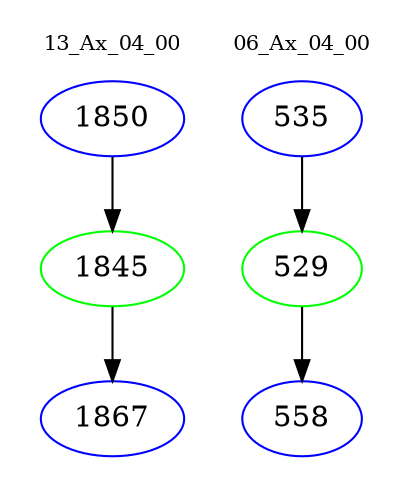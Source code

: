 digraph{
subgraph cluster_0 {
color = white
label = "13_Ax_04_00";
fontsize=10;
T0_1850 [label="1850", color="blue"]
T0_1850 -> T0_1845 [color="black"]
T0_1845 [label="1845", color="green"]
T0_1845 -> T0_1867 [color="black"]
T0_1867 [label="1867", color="blue"]
}
subgraph cluster_1 {
color = white
label = "06_Ax_04_00";
fontsize=10;
T1_535 [label="535", color="blue"]
T1_535 -> T1_529 [color="black"]
T1_529 [label="529", color="green"]
T1_529 -> T1_558 [color="black"]
T1_558 [label="558", color="blue"]
}
}
